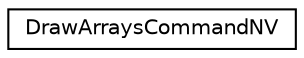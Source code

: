 digraph "Graphical Class Hierarchy"
{
 // LATEX_PDF_SIZE
  edge [fontname="Helvetica",fontsize="10",labelfontname="Helvetica",labelfontsize="10"];
  node [fontname="Helvetica",fontsize="10",shape=record];
  rankdir="LR";
  Node0 [label="DrawArraysCommandNV",height=0.2,width=0.4,color="black", fillcolor="white", style="filled",URL="$struct_draw_arrays_command_n_v.html",tooltip=" "];
}
